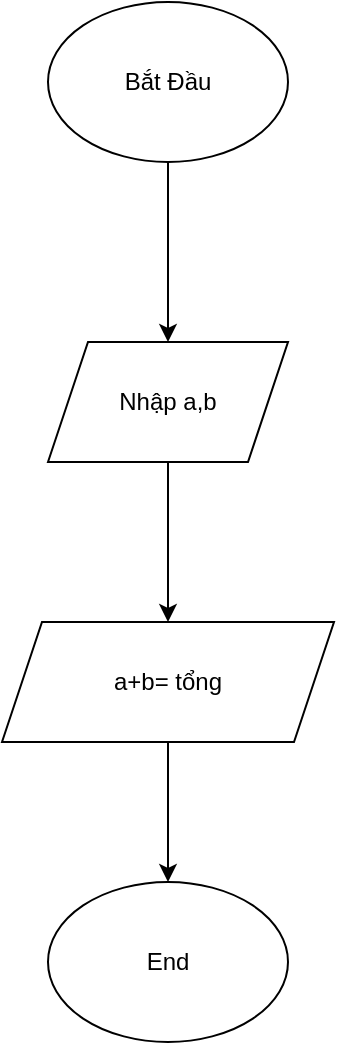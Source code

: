 <mxfile version="24.8.6">
  <diagram name="Trang-1" id="rfORvWP5LFyDHepjnwui">
    <mxGraphModel grid="1" page="1" gridSize="10" guides="1" tooltips="1" connect="1" arrows="1" fold="1" pageScale="1" pageWidth="827" pageHeight="1169" math="0" shadow="0">
      <root>
        <mxCell id="0" />
        <mxCell id="1" parent="0" />
        <mxCell id="NqiPhid2u6AlV2EVMdDl-3" value="" style="edgeStyle=orthogonalEdgeStyle;rounded=0;orthogonalLoop=1;jettySize=auto;html=1;" edge="1" parent="1" source="NqiPhid2u6AlV2EVMdDl-1" target="NqiPhid2u6AlV2EVMdDl-2">
          <mxGeometry relative="1" as="geometry" />
        </mxCell>
        <mxCell id="NqiPhid2u6AlV2EVMdDl-1" value="&lt;font style=&quot;vertical-align: inherit;&quot;&gt;&lt;font style=&quot;vertical-align: inherit;&quot;&gt;Bắt Đầu&lt;/font&gt;&lt;/font&gt;" style="ellipse;whiteSpace=wrap;html=1;" vertex="1" parent="1">
          <mxGeometry x="354" y="60" width="120" height="80" as="geometry" />
        </mxCell>
        <mxCell id="NqiPhid2u6AlV2EVMdDl-5" value="" style="edgeStyle=orthogonalEdgeStyle;rounded=0;orthogonalLoop=1;jettySize=auto;html=1;" edge="1" parent="1" source="NqiPhid2u6AlV2EVMdDl-2" target="NqiPhid2u6AlV2EVMdDl-4">
          <mxGeometry relative="1" as="geometry" />
        </mxCell>
        <mxCell id="NqiPhid2u6AlV2EVMdDl-2" value="&lt;font style=&quot;vertical-align: inherit;&quot;&gt;&lt;font style=&quot;vertical-align: inherit;&quot;&gt;Nhập a,b&lt;/font&gt;&lt;/font&gt;" style="shape=parallelogram;perimeter=parallelogramPerimeter;whiteSpace=wrap;html=1;fixedSize=1;" vertex="1" parent="1">
          <mxGeometry x="354" y="230" width="120" height="60" as="geometry" />
        </mxCell>
        <mxCell id="NqiPhid2u6AlV2EVMdDl-8" style="edgeStyle=orthogonalEdgeStyle;rounded=0;orthogonalLoop=1;jettySize=auto;html=1;entryX=0.5;entryY=0;entryDx=0;entryDy=0;" edge="1" parent="1" source="NqiPhid2u6AlV2EVMdDl-4" target="NqiPhid2u6AlV2EVMdDl-7">
          <mxGeometry relative="1" as="geometry" />
        </mxCell>
        <mxCell id="NqiPhid2u6AlV2EVMdDl-4" value="a+b= tổng" style="shape=parallelogram;perimeter=parallelogramPerimeter;whiteSpace=wrap;html=1;fixedSize=1;" vertex="1" parent="1">
          <mxGeometry x="331" y="370" width="166" height="60" as="geometry" />
        </mxCell>
        <mxCell id="NqiPhid2u6AlV2EVMdDl-7" value="End" style="ellipse;whiteSpace=wrap;html=1;" vertex="1" parent="1">
          <mxGeometry x="354" y="500" width="120" height="80" as="geometry" />
        </mxCell>
      </root>
    </mxGraphModel>
  </diagram>
</mxfile>
